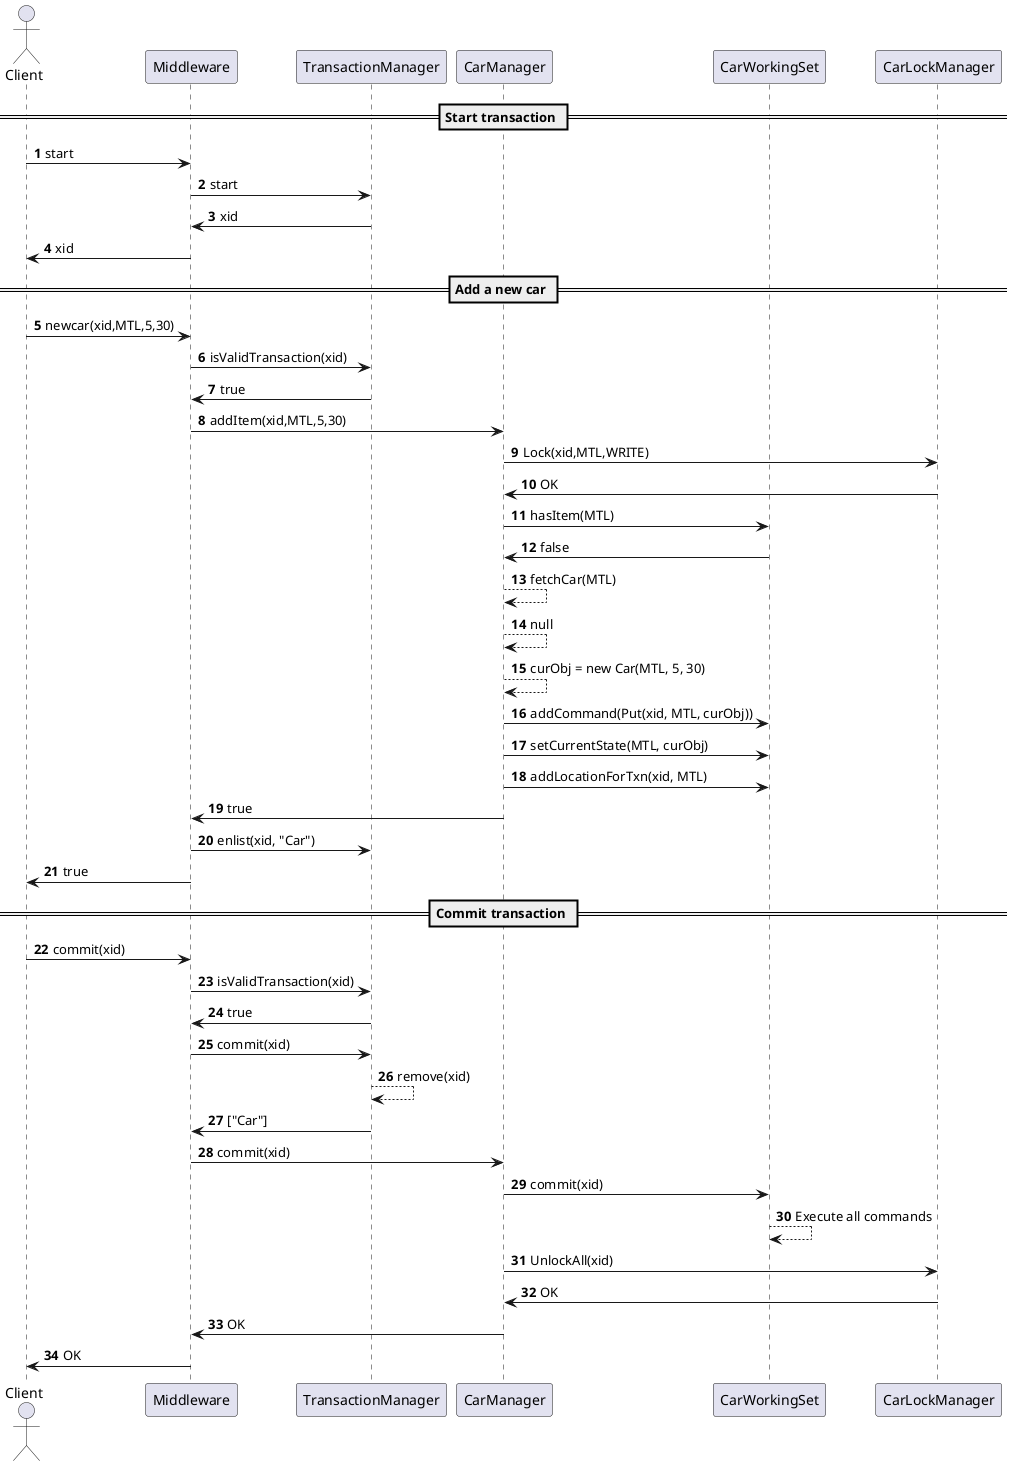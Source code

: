 @startuml
autonumber

actor Client as C
participant Middleware as MW
participant TransactionManager as TM
participant CarManager as CM
participant CarWorkingSet as WS
participant CarLockManager as CLM

== Start transaction ==

C -> MW : start
MW -> TM: start
TM -> MW: xid
MW -> C: xid

== Add a new car ==

C -> MW: newcar(xid,MTL,5,30)
MW -> TM: isValidTransaction(xid)
TM -> MW: true
MW -> CM: addItem(xid,MTL,5,30)
CM -> CLM: Lock(xid,MTL,WRITE)
CLM -> CM: OK
CM -> WS: hasItem(MTL)
WS -> CM: false
CM --> CM: fetchCar(MTL)
CM --> CM: null
CM --> CM: curObj = new Car(MTL, 5, 30)
CM -> WS: addCommand(Put(xid, MTL, curObj))
CM -> WS: setCurrentState(MTL, curObj)
CM -> WS: addLocationForTxn(xid, MTL)
CM -> MW: true
MW -> TM: enlist(xid, "Car")
MW -> C: true

== Commit transaction ==

C -> MW: commit(xid)
MW -> TM: isValidTransaction(xid)
TM -> MW: true
MW -> TM: commit(xid)
TM --> TM: remove(xid)
TM -> MW: ["Car"]
MW -> CM: commit(xid)
CM -> WS: commit(xid)
WS --> WS: Execute all commands
CM -> CLM: UnlockAll(xid)
CLM -> CM: OK
CM -> MW: OK
MW -> C: OK


@enduml
